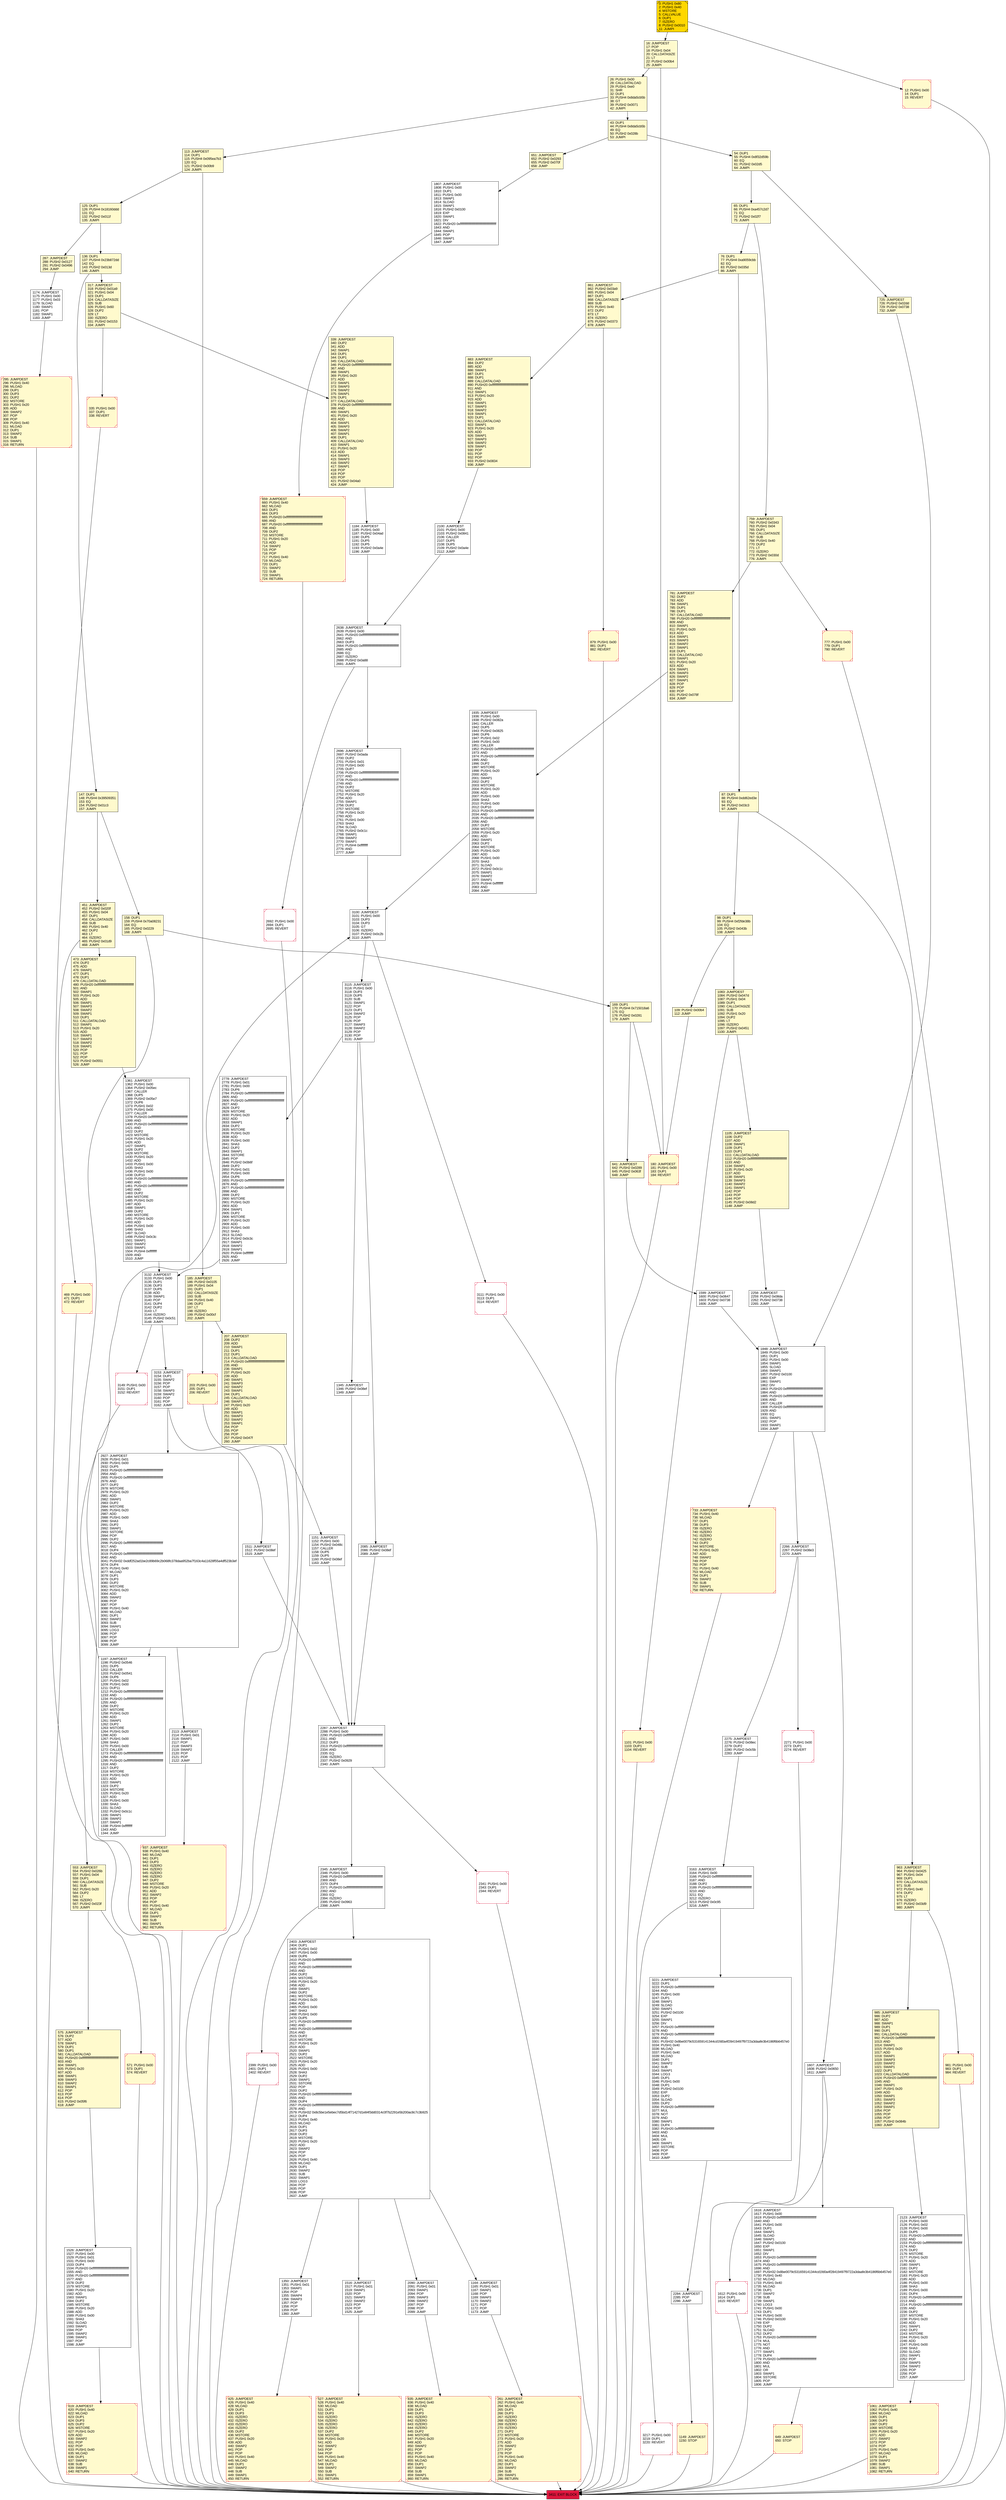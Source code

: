 digraph G {
bgcolor=transparent rankdir=UD;
node [shape=box style=filled color=black fillcolor=white fontname=arial fontcolor=black];
781 [label="781: JUMPDEST\l782: DUP2\l783: ADD\l784: SWAP1\l785: DUP1\l786: DUP1\l787: CALLDATALOAD\l788: PUSH20 0xffffffffffffffffffffffffffffffffffffffff\l809: AND\l810: SWAP1\l811: PUSH1 0x20\l813: ADD\l814: SWAP1\l815: SWAP3\l816: SWAP2\l817: SWAP1\l818: DUP1\l819: CALLDATALOAD\l820: SWAP1\l821: PUSH1 0x20\l823: ADD\l824: SWAP1\l825: SWAP3\l826: SWAP2\l827: SWAP1\l828: POP\l829: POP\l830: POP\l831: PUSH2 0x078f\l834: JUMP\l" fillcolor=lemonchiffon ];
759 [label="759: JUMPDEST\l760: PUSH2 0x0343\l763: PUSH1 0x04\l765: DUP1\l766: CALLDATASIZE\l767: SUB\l768: PUSH1 0x40\l770: DUP2\l771: LT\l772: ISZERO\l773: PUSH2 0x030d\l776: JUMPI\l" fillcolor=lemonchiffon ];
3100 [label="3100: JUMPDEST\l3101: PUSH1 0x00\l3103: DUP3\l3104: DUP3\l3105: GT\l3106: ISZERO\l3107: PUSH2 0x0c2b\l3110: JUMPI\l" ];
1526 [label="1526: JUMPDEST\l1527: PUSH1 0x00\l1529: PUSH1 0x01\l1531: PUSH1 0x00\l1533: DUP4\l1534: PUSH20 0xffffffffffffffffffffffffffffffffffffffff\l1555: AND\l1556: PUSH20 0xffffffffffffffffffffffffffffffffffffffff\l1577: AND\l1578: DUP2\l1579: MSTORE\l1580: PUSH1 0x20\l1582: ADD\l1583: SWAP1\l1584: DUP2\l1585: MSTORE\l1586: PUSH1 0x20\l1588: ADD\l1589: PUSH1 0x00\l1591: SHA3\l1592: SLOAD\l1593: SWAP1\l1594: POP\l1595: SWAP2\l1596: SWAP1\l1597: POP\l1598: JUMP\l" ];
0 [label="0: PUSH1 0x80\l2: PUSH1 0x40\l4: MSTORE\l5: CALLVALUE\l6: DUP1\l7: ISZERO\l8: PUSH2 0x0010\l11: JUMPI\l" fillcolor=lemonchiffon shape=Msquare fillcolor=gold ];
54 [label="54: DUP1\l55: PUSH4 0x8f32d59b\l60: EQ\l61: PUSH2 0x02d5\l64: JUMPI\l" fillcolor=lemonchiffon ];
2778 [label="2778: JUMPDEST\l2779: PUSH1 0x01\l2781: PUSH1 0x00\l2783: DUP6\l2784: PUSH20 0xffffffffffffffffffffffffffffffffffffffff\l2805: AND\l2806: PUSH20 0xffffffffffffffffffffffffffffffffffffffff\l2827: AND\l2828: DUP2\l2829: MSTORE\l2830: PUSH1 0x20\l2832: ADD\l2833: SWAP1\l2834: DUP2\l2835: MSTORE\l2836: PUSH1 0x20\l2838: ADD\l2839: PUSH1 0x00\l2841: SHA3\l2842: DUP2\l2843: SWAP1\l2844: SSTORE\l2845: POP\l2846: PUSH2 0x0b6f\l2849: DUP2\l2850: PUSH1 0x01\l2852: PUSH1 0x00\l2854: DUP6\l2855: PUSH20 0xffffffffffffffffffffffffffffffffffffffff\l2876: AND\l2877: PUSH20 0xffffffffffffffffffffffffffffffffffffffff\l2898: AND\l2899: DUP2\l2900: MSTORE\l2901: PUSH1 0x20\l2903: ADD\l2904: SWAP1\l2905: DUP2\l2906: MSTORE\l2907: PUSH1 0x20\l2909: ADD\l2910: PUSH1 0x00\l2912: SHA3\l2913: SLOAD\l2914: PUSH2 0x0c3c\l2917: SWAP1\l2918: SWAP2\l2919: SWAP1\l2920: PUSH4 0xffffffff\l2925: AND\l2926: JUMP\l" ];
649 [label="649: JUMPDEST\l650: STOP\l" fillcolor=lemonchiffon shape=Msquare color=crimson ];
2266 [label="2266: JUMPDEST\l2267: PUSH2 0x08e3\l2270: JUMPI\l" ];
2692 [label="2692: PUSH1 0x00\l2694: DUP1\l2695: REVERT\l" shape=Msquare color=crimson ];
1935 [label="1935: JUMPDEST\l1936: PUSH1 0x00\l1938: PUSH2 0x082a\l1941: CALLER\l1942: DUP5\l1943: PUSH2 0x0825\l1946: DUP6\l1947: PUSH1 0x02\l1949: PUSH1 0x00\l1951: CALLER\l1952: PUSH20 0xffffffffffffffffffffffffffffffffffffffff\l1973: AND\l1974: PUSH20 0xffffffffffffffffffffffffffffffffffffffff\l1995: AND\l1996: DUP2\l1997: MSTORE\l1998: PUSH1 0x20\l2000: ADD\l2001: SWAP1\l2002: DUP2\l2003: MSTORE\l2004: PUSH1 0x20\l2006: ADD\l2007: PUSH1 0x00\l2009: SHA3\l2010: PUSH1 0x00\l2012: DUP10\l2013: PUSH20 0xffffffffffffffffffffffffffffffffffffffff\l2034: AND\l2035: PUSH20 0xffffffffffffffffffffffffffffffffffffffff\l2056: AND\l2057: DUP2\l2058: MSTORE\l2059: PUSH1 0x20\l2061: ADD\l2062: SWAP1\l2063: DUP2\l2064: MSTORE\l2065: PUSH1 0x20\l2067: ADD\l2068: PUSH1 0x00\l2070: SHA3\l2071: SLOAD\l2072: PUSH2 0x0c1c\l2075: SWAP1\l2076: SWAP2\l2077: SWAP1\l2078: PUSH4 0xffffffff\l2083: AND\l2084: JUMP\l" ];
1164 [label="1164: JUMPDEST\l1165: PUSH1 0x01\l1167: SWAP1\l1168: POP\l1169: SWAP3\l1170: SWAP2\l1171: POP\l1172: POP\l1173: JUMP\l" ];
651 [label="651: JUMPDEST\l652: PUSH2 0x0293\l655: PUSH2 0x070f\l658: JUMP\l" fillcolor=lemonchiffon ];
158 [label="158: DUP1\l159: PUSH4 0x70a08231\l164: EQ\l165: PUSH2 0x0229\l168: JUMPI\l" fillcolor=lemonchiffon ];
2927 [label="2927: JUMPDEST\l2928: PUSH1 0x01\l2930: PUSH1 0x00\l2932: DUP5\l2933: PUSH20 0xffffffffffffffffffffffffffffffffffffffff\l2954: AND\l2955: PUSH20 0xffffffffffffffffffffffffffffffffffffffff\l2976: AND\l2977: DUP2\l2978: MSTORE\l2979: PUSH1 0x20\l2981: ADD\l2982: SWAP1\l2983: DUP2\l2984: MSTORE\l2985: PUSH1 0x20\l2987: ADD\l2988: PUSH1 0x00\l2990: SHA3\l2991: DUP2\l2992: SWAP1\l2993: SSTORE\l2994: POP\l2995: DUP2\l2996: PUSH20 0xffffffffffffffffffffffffffffffffffffffff\l3017: AND\l3018: DUP4\l3019: PUSH20 0xffffffffffffffffffffffffffffffffffffffff\l3040: AND\l3041: PUSH32 0xddf252ad1be2c89b69c2b068fc378daa952ba7f163c4a11628f55a4df523b3ef\l3074: DUP4\l3075: PUSH1 0x40\l3077: MLOAD\l3078: DUP1\l3079: DUP3\l3080: DUP2\l3081: MSTORE\l3082: PUSH1 0x20\l3084: ADD\l3085: SWAP2\l3086: POP\l3087: POP\l3088: PUSH1 0x40\l3090: MLOAD\l3091: DUP1\l3092: SWAP2\l3093: SUB\l3094: SWAP1\l3095: LOG3\l3096: POP\l3097: POP\l3098: POP\l3099: JUMP\l" ];
87 [label="87: DUP1\l88: PUSH4 0xdd62ed3e\l93: EQ\l94: PUSH2 0x03c3\l97: JUMPI\l" fillcolor=lemonchiffon ];
3217 [label="3217: PUSH1 0x00\l3219: DUP1\l3220: REVERT\l" shape=Msquare color=crimson ];
527 [label="527: JUMPDEST\l528: PUSH1 0x40\l530: MLOAD\l531: DUP1\l532: DUP3\l533: ISZERO\l534: ISZERO\l535: ISZERO\l536: ISZERO\l537: DUP2\l538: MSTORE\l539: PUSH1 0x20\l541: ADD\l542: SWAP2\l543: POP\l544: POP\l545: PUSH1 0x40\l547: MLOAD\l548: DUP1\l549: SWAP2\l550: SUB\l551: SWAP1\l552: RETURN\l" fillcolor=lemonchiffon shape=Msquare color=crimson ];
2345 [label="2345: JUMPDEST\l2346: PUSH1 0x00\l2348: PUSH20 0xffffffffffffffffffffffffffffffffffffffff\l2369: AND\l2370: DUP4\l2371: PUSH20 0xffffffffffffffffffffffffffffffffffffffff\l2392: AND\l2393: EQ\l2394: ISZERO\l2395: PUSH2 0x0963\l2398: JUMPI\l" ];
1345 [label="1345: JUMPDEST\l1346: PUSH2 0x08ef\l1349: JUMP\l" ];
261 [label="261: JUMPDEST\l262: PUSH1 0x40\l264: MLOAD\l265: DUP1\l266: DUP3\l267: ISZERO\l268: ISZERO\l269: ISZERO\l270: ISZERO\l271: DUP2\l272: MSTORE\l273: PUSH1 0x20\l275: ADD\l276: SWAP2\l277: POP\l278: POP\l279: PUSH1 0x40\l281: MLOAD\l282: DUP1\l283: SWAP2\l284: SUB\l285: SWAP1\l286: RETURN\l" fillcolor=lemonchiffon shape=Msquare color=crimson ];
207 [label="207: JUMPDEST\l208: DUP2\l209: ADD\l210: SWAP1\l211: DUP1\l212: DUP1\l213: CALLDATALOAD\l214: PUSH20 0xffffffffffffffffffffffffffffffffffffffff\l235: AND\l236: SWAP1\l237: PUSH1 0x20\l239: ADD\l240: SWAP1\l241: SWAP3\l242: SWAP2\l243: SWAP1\l244: DUP1\l245: CALLDATALOAD\l246: SWAP1\l247: PUSH1 0x20\l249: ADD\l250: SWAP1\l251: SWAP3\l252: SWAP2\l253: SWAP1\l254: POP\l255: POP\l256: POP\l257: PUSH2 0x047f\l260: JUMP\l" fillcolor=lemonchiffon ];
1151 [label="1151: JUMPDEST\l1152: PUSH1 0x00\l1154: PUSH2 0x048c\l1157: CALLER\l1158: DUP5\l1159: DUP5\l1160: PUSH2 0x08ef\l1163: JUMP\l" ];
3153 [label="3153: JUMPDEST\l3154: DUP1\l3155: SWAP2\l3156: POP\l3157: POP\l3158: SWAP3\l3159: SWAP2\l3160: POP\l3161: POP\l3162: JUMP\l" ];
1350 [label="1350: JUMPDEST\l1351: PUSH1 0x01\l1353: SWAP1\l1354: POP\l1355: SWAP4\l1356: SWAP3\l1357: POP\l1358: POP\l1359: POP\l1360: JUMP\l" ];
185 [label="185: JUMPDEST\l186: PUSH2 0x0105\l189: PUSH1 0x04\l191: DUP1\l192: CALLDATASIZE\l193: SUB\l194: PUSH1 0x40\l196: DUP2\l197: LT\l198: ISZERO\l199: PUSH2 0x00cf\l202: JUMPI\l" fillcolor=lemonchiffon ];
43 [label="43: DUP1\l44: PUSH4 0x8da5cb5b\l49: EQ\l50: PUSH2 0x028b\l53: JUMPI\l" fillcolor=lemonchiffon ];
2287 [label="2287: JUMPDEST\l2288: PUSH1 0x00\l2290: PUSH20 0xffffffffffffffffffffffffffffffffffffffff\l2311: AND\l2312: DUP3\l2313: PUSH20 0xffffffffffffffffffffffffffffffffffffffff\l2334: AND\l2335: EQ\l2336: ISZERO\l2337: PUSH2 0x0929\l2340: JUMPI\l" ];
2638 [label="2638: JUMPDEST\l2639: PUSH1 0x00\l2641: PUSH20 0xffffffffffffffffffffffffffffffffffffffff\l2662: AND\l2663: DUP3\l2664: PUSH20 0xffffffffffffffffffffffffffffffffffffffff\l2685: AND\l2686: EQ\l2687: ISZERO\l2688: PUSH2 0x0a88\l2691: JUMPI\l" ];
1516 [label="1516: JUMPDEST\l1517: PUSH1 0x01\l1519: SWAP1\l1520: POP\l1521: SWAP3\l1522: SWAP2\l1523: POP\l1524: POP\l1525: JUMP\l" ];
2100 [label="2100: JUMPDEST\l2101: PUSH1 0x00\l2103: PUSH2 0x0841\l2106: CALLER\l2107: DUP5\l2108: DUP5\l2109: PUSH2 0x0a4e\l2112: JUMP\l" ];
3411 [label="3411: EXIT BLOCK\l" fillcolor=crimson ];
2085 [label="2085: JUMPDEST\l2086: PUSH2 0x08ef\l2089: JUMP\l" ];
339 [label="339: JUMPDEST\l340: DUP2\l341: ADD\l342: SWAP1\l343: DUP1\l344: DUP1\l345: CALLDATALOAD\l346: PUSH20 0xffffffffffffffffffffffffffffffffffffffff\l367: AND\l368: SWAP1\l369: PUSH1 0x20\l371: ADD\l372: SWAP1\l373: SWAP3\l374: SWAP2\l375: SWAP1\l376: DUP1\l377: CALLDATALOAD\l378: PUSH20 0xffffffffffffffffffffffffffffffffffffffff\l399: AND\l400: SWAP1\l401: PUSH1 0x20\l403: ADD\l404: SWAP1\l405: SWAP3\l406: SWAP2\l407: SWAP1\l408: DUP1\l409: CALLDATALOAD\l410: SWAP1\l411: PUSH1 0x20\l413: ADD\l414: SWAP1\l415: SWAP3\l416: SWAP2\l417: SWAP1\l418: POP\l419: POP\l420: POP\l421: PUSH2 0x04a0\l424: JUMP\l" fillcolor=lemonchiffon ];
451 [label="451: JUMPDEST\l452: PUSH2 0x020f\l455: PUSH1 0x04\l457: DUP1\l458: CALLDATASIZE\l459: SUB\l460: PUSH1 0x40\l462: DUP2\l463: LT\l464: ISZERO\l465: PUSH2 0x01d9\l468: JUMPI\l" fillcolor=lemonchiffon ];
203 [label="203: PUSH1 0x00\l205: DUP1\l206: REVERT\l" fillcolor=lemonchiffon shape=Msquare color=crimson ];
1105 [label="1105: JUMPDEST\l1106: DUP2\l1107: ADD\l1108: SWAP1\l1109: DUP1\l1110: DUP1\l1111: CALLDATALOAD\l1112: PUSH20 0xffffffffffffffffffffffffffffffffffffffff\l1133: AND\l1134: SWAP1\l1135: PUSH1 0x20\l1137: ADD\l1138: SWAP1\l1139: SWAP3\l1140: SWAP2\l1141: SWAP1\l1142: POP\l1143: POP\l1144: POP\l1145: PUSH2 0x08d2\l1148: JUMP\l" fillcolor=lemonchiffon ];
16 [label="16: JUMPDEST\l17: POP\l18: PUSH1 0x04\l20: CALLDATASIZE\l21: LT\l22: PUSH2 0x00b4\l25: JUMPI\l" fillcolor=lemonchiffon ];
963 [label="963: JUMPDEST\l964: PUSH2 0x0425\l967: PUSH1 0x04\l969: DUP1\l970: CALLDATASIZE\l971: SUB\l972: PUSH1 0x40\l974: DUP2\l975: LT\l976: ISZERO\l977: PUSH2 0x03d9\l980: JUMPI\l" fillcolor=lemonchiffon ];
469 [label="469: PUSH1 0x00\l471: DUP1\l472: REVERT\l" fillcolor=lemonchiffon shape=Msquare color=crimson ];
981 [label="981: PUSH1 0x00\l983: DUP1\l984: REVERT\l" fillcolor=lemonchiffon shape=Msquare color=crimson ];
3115 [label="3115: JUMPDEST\l3116: PUSH1 0x00\l3118: DUP3\l3119: DUP5\l3120: SUB\l3121: SWAP1\l3122: POP\l3123: DUP1\l3124: SWAP2\l3125: POP\l3126: POP\l3127: SWAP3\l3128: SWAP2\l3129: POP\l3130: POP\l3131: JUMP\l" ];
65 [label="65: DUP1\l66: PUSH4 0xa457c2d7\l71: EQ\l72: PUSH2 0x02f7\l75: JUMPI\l" fillcolor=lemonchiffon ];
1184 [label="1184: JUMPDEST\l1185: PUSH1 0x00\l1187: PUSH2 0x04ad\l1190: DUP5\l1191: DUP5\l1192: DUP5\l1193: PUSH2 0x0a4e\l1196: JUMP\l" ];
1607 [label="1607: JUMPDEST\l1608: PUSH2 0x0650\l1611: JUMPI\l" ];
2271 [label="2271: PUSH1 0x00\l2273: DUP1\l2274: REVERT\l" shape=Msquare color=crimson ];
835 [label="835: JUMPDEST\l836: PUSH1 0x40\l838: MLOAD\l839: DUP1\l840: DUP3\l841: ISZERO\l842: ISZERO\l843: ISZERO\l844: ISZERO\l845: DUP2\l846: MSTORE\l847: PUSH1 0x20\l849: ADD\l850: SWAP2\l851: POP\l852: POP\l853: PUSH1 0x40\l855: MLOAD\l856: DUP1\l857: SWAP2\l858: SUB\l859: SWAP1\l860: RETURN\l" fillcolor=lemonchiffon shape=Msquare color=crimson ];
1616 [label="1616: JUMPDEST\l1617: PUSH1 0x00\l1619: PUSH20 0xffffffffffffffffffffffffffffffffffffffff\l1640: AND\l1641: PUSH1 0x00\l1643: DUP1\l1644: SWAP1\l1645: SLOAD\l1646: SWAP1\l1647: PUSH2 0x0100\l1650: EXP\l1651: SWAP1\l1652: DIV\l1653: PUSH20 0xffffffffffffffffffffffffffffffffffffffff\l1674: AND\l1675: PUSH20 0xffffffffffffffffffffffffffffffffffffffff\l1696: AND\l1697: PUSH32 0x8be0079c531659141344cd1fd0a4f28419497f9722a3daafe3b4186f6b6457e0\l1730: PUSH1 0x40\l1732: MLOAD\l1733: PUSH1 0x40\l1735: MLOAD\l1736: DUP1\l1737: SWAP2\l1738: SUB\l1739: SWAP1\l1740: LOG3\l1741: PUSH1 0x00\l1743: DUP1\l1744: PUSH1 0x00\l1746: PUSH2 0x0100\l1749: EXP\l1750: DUP2\l1751: SLOAD\l1752: DUP2\l1753: PUSH20 0xffffffffffffffffffffffffffffffffffffffff\l1774: MUL\l1775: NOT\l1776: AND\l1777: SWAP1\l1778: DUP4\l1779: PUSH20 0xffffffffffffffffffffffffffffffffffffffff\l1800: AND\l1801: MUL\l1802: OR\l1803: SWAP1\l1804: SSTORE\l1805: POP\l1806: JUMP\l" ];
169 [label="169: DUP1\l170: PUSH4 0x715018a6\l175: EQ\l176: PUSH2 0x0281\l179: JUMPI\l" fillcolor=lemonchiffon ];
2090 [label="2090: JUMPDEST\l2091: PUSH1 0x01\l2093: SWAP1\l2094: POP\l2095: SWAP3\l2096: SWAP2\l2097: POP\l2098: POP\l2099: JUMP\l" ];
2696 [label="2696: JUMPDEST\l2697: PUSH2 0x0ada\l2700: DUP2\l2701: PUSH1 0x01\l2703: PUSH1 0x00\l2705: DUP7\l2706: PUSH20 0xffffffffffffffffffffffffffffffffffffffff\l2727: AND\l2728: PUSH20 0xffffffffffffffffffffffffffffffffffffffff\l2749: AND\l2750: DUP2\l2751: MSTORE\l2752: PUSH1 0x20\l2754: ADD\l2755: SWAP1\l2756: DUP2\l2757: MSTORE\l2758: PUSH1 0x20\l2760: ADD\l2761: PUSH1 0x00\l2763: SHA3\l2764: SLOAD\l2765: PUSH2 0x0c1c\l2768: SWAP1\l2769: SWAP2\l2770: SWAP1\l2771: PUSH4 0xffffffff\l2776: AND\l2777: JUMP\l" ];
98 [label="98: DUP1\l99: PUSH4 0xf2fde38b\l104: EQ\l105: PUSH2 0x043b\l108: JUMPI\l" fillcolor=lemonchiffon ];
2341 [label="2341: PUSH1 0x00\l2343: DUP1\l2344: REVERT\l" shape=Msquare color=crimson ];
1848 [label="1848: JUMPDEST\l1849: PUSH1 0x00\l1851: DUP1\l1852: PUSH1 0x00\l1854: SWAP1\l1855: SLOAD\l1856: SWAP1\l1857: PUSH2 0x0100\l1860: EXP\l1861: SWAP1\l1862: DIV\l1863: PUSH20 0xffffffffffffffffffffffffffffffffffffffff\l1884: AND\l1885: PUSH20 0xffffffffffffffffffffffffffffffffffffffff\l1906: AND\l1907: CALLER\l1908: PUSH20 0xffffffffffffffffffffffffffffffffffffffff\l1929: AND\l1930: EQ\l1931: SWAP1\l1932: POP\l1933: SWAP1\l1934: JUMP\l" ];
3111 [label="3111: PUSH1 0x00\l3113: DUP1\l3114: REVERT\l" shape=Msquare color=crimson ];
109 [label="109: PUSH2 0x00b4\l112: JUMP\l" fillcolor=lemonchiffon ];
575 [label="575: JUMPDEST\l576: DUP2\l577: ADD\l578: SWAP1\l579: DUP1\l580: DUP1\l581: CALLDATALOAD\l582: PUSH20 0xffffffffffffffffffffffffffffffffffffffff\l603: AND\l604: SWAP1\l605: PUSH1 0x20\l607: ADD\l608: SWAP1\l609: SWAP3\l610: SWAP2\l611: SWAP1\l612: POP\l613: POP\l614: POP\l615: PUSH2 0x05f6\l618: JUMP\l" fillcolor=lemonchiffon ];
861 [label="861: JUMPDEST\l862: PUSH2 0x03a9\l865: PUSH1 0x04\l867: DUP1\l868: CALLDATASIZE\l869: SUB\l870: PUSH1 0x40\l872: DUP2\l873: LT\l874: ISZERO\l875: PUSH2 0x0373\l878: JUMPI\l" fillcolor=lemonchiffon ];
113 [label="113: JUMPDEST\l114: DUP1\l115: PUSH4 0x095ea7b3\l120: EQ\l121: PUSH2 0x00b9\l124: JUMPI\l" fillcolor=lemonchiffon ];
1511 [label="1511: JUMPDEST\l1512: PUSH2 0x08ef\l1515: JUMP\l" ];
295 [label="295: JUMPDEST\l296: PUSH1 0x40\l298: MLOAD\l299: DUP1\l300: DUP3\l301: DUP2\l302: MSTORE\l303: PUSH1 0x20\l305: ADD\l306: SWAP2\l307: POP\l308: POP\l309: PUSH1 0x40\l311: MLOAD\l312: DUP1\l313: SWAP2\l314: SUB\l315: SWAP1\l316: RETURN\l" fillcolor=lemonchiffon shape=Msquare color=crimson ];
425 [label="425: JUMPDEST\l426: PUSH1 0x40\l428: MLOAD\l429: DUP1\l430: DUP3\l431: ISZERO\l432: ISZERO\l433: ISZERO\l434: ISZERO\l435: DUP2\l436: MSTORE\l437: PUSH1 0x20\l439: ADD\l440: SWAP2\l441: POP\l442: POP\l443: PUSH1 0x40\l445: MLOAD\l446: DUP1\l447: SWAP2\l448: SUB\l449: SWAP1\l450: RETURN\l" fillcolor=lemonchiffon shape=Msquare color=crimson ];
937 [label="937: JUMPDEST\l938: PUSH1 0x40\l940: MLOAD\l941: DUP1\l942: DUP3\l943: ISZERO\l944: ISZERO\l945: ISZERO\l946: ISZERO\l947: DUP2\l948: MSTORE\l949: PUSH1 0x20\l951: ADD\l952: SWAP2\l953: POP\l954: POP\l955: PUSH1 0x40\l957: MLOAD\l958: DUP1\l959: SWAP2\l960: SUB\l961: SWAP1\l962: RETURN\l" fillcolor=lemonchiffon shape=Msquare color=crimson ];
1061 [label="1061: JUMPDEST\l1062: PUSH1 0x40\l1064: MLOAD\l1065: DUP1\l1066: DUP3\l1067: DUP2\l1068: MSTORE\l1069: PUSH1 0x20\l1071: ADD\l1072: SWAP2\l1073: POP\l1074: POP\l1075: PUSH1 0x40\l1077: MLOAD\l1078: DUP1\l1079: SWAP2\l1080: SUB\l1081: SWAP1\l1082: RETURN\l" fillcolor=lemonchiffon shape=Msquare color=crimson ];
76 [label="76: DUP1\l77: PUSH4 0xa9059cbb\l82: EQ\l83: PUSH2 0x035d\l86: JUMPI\l" fillcolor=lemonchiffon ];
1083 [label="1083: JUMPDEST\l1084: PUSH2 0x047d\l1087: PUSH1 0x04\l1089: DUP1\l1090: CALLDATASIZE\l1091: SUB\l1092: PUSH1 0x20\l1094: DUP2\l1095: LT\l1096: ISZERO\l1097: PUSH2 0x0451\l1100: JUMPI\l" fillcolor=lemonchiffon ];
571 [label="571: PUSH1 0x00\l573: DUP1\l574: REVERT\l" fillcolor=lemonchiffon shape=Msquare color=crimson ];
1807 [label="1807: JUMPDEST\l1808: PUSH1 0x00\l1810: DUP1\l1811: PUSH1 0x00\l1813: SWAP1\l1814: SLOAD\l1815: SWAP1\l1816: PUSH2 0x0100\l1819: EXP\l1820: SWAP1\l1821: DIV\l1822: PUSH20 0xffffffffffffffffffffffffffffffffffffffff\l1843: AND\l1844: SWAP1\l1845: POP\l1846: SWAP1\l1847: JUMP\l" ];
2403 [label="2403: JUMPDEST\l2404: DUP1\l2405: PUSH1 0x02\l2407: PUSH1 0x00\l2409: DUP6\l2410: PUSH20 0xffffffffffffffffffffffffffffffffffffffff\l2431: AND\l2432: PUSH20 0xffffffffffffffffffffffffffffffffffffffff\l2453: AND\l2454: DUP2\l2455: MSTORE\l2456: PUSH1 0x20\l2458: ADD\l2459: SWAP1\l2460: DUP2\l2461: MSTORE\l2462: PUSH1 0x20\l2464: ADD\l2465: PUSH1 0x00\l2467: SHA3\l2468: PUSH1 0x00\l2470: DUP5\l2471: PUSH20 0xffffffffffffffffffffffffffffffffffffffff\l2492: AND\l2493: PUSH20 0xffffffffffffffffffffffffffffffffffffffff\l2514: AND\l2515: DUP2\l2516: MSTORE\l2517: PUSH1 0x20\l2519: ADD\l2520: SWAP1\l2521: DUP2\l2522: MSTORE\l2523: PUSH1 0x20\l2525: ADD\l2526: PUSH1 0x00\l2528: SHA3\l2529: DUP2\l2530: SWAP1\l2531: SSTORE\l2532: POP\l2533: DUP2\l2534: PUSH20 0xffffffffffffffffffffffffffffffffffffffff\l2555: AND\l2556: DUP4\l2557: PUSH20 0xffffffffffffffffffffffffffffffffffffffff\l2578: AND\l2579: PUSH32 0x8c5be1e5ebec7d5bd14f71427d1e84f3dd0314c0f7b2291e5b200ac8c7c3b925\l2612: DUP4\l2613: PUSH1 0x40\l2615: MLOAD\l2616: DUP1\l2617: DUP3\l2618: DUP2\l2619: MSTORE\l2620: PUSH1 0x20\l2622: ADD\l2623: SWAP2\l2624: POP\l2625: POP\l2626: PUSH1 0x40\l2628: MLOAD\l2629: DUP1\l2630: SWAP2\l2631: SUB\l2632: SWAP1\l2633: LOG3\l2634: POP\l2635: POP\l2636: POP\l2637: JUMP\l" ];
883 [label="883: JUMPDEST\l884: DUP2\l885: ADD\l886: SWAP1\l887: DUP1\l888: DUP1\l889: CALLDATALOAD\l890: PUSH20 0xffffffffffffffffffffffffffffffffffffffff\l911: AND\l912: SWAP1\l913: PUSH1 0x20\l915: ADD\l916: SWAP1\l917: SWAP3\l918: SWAP2\l919: SWAP1\l920: DUP1\l921: CALLDATALOAD\l922: SWAP1\l923: PUSH1 0x20\l925: ADD\l926: SWAP1\l927: SWAP3\l928: SWAP2\l929: SWAP1\l930: POP\l931: POP\l932: POP\l933: PUSH2 0x0834\l936: JUMP\l" fillcolor=lemonchiffon ];
641 [label="641: JUMPDEST\l642: PUSH2 0x0289\l645: PUSH2 0x063f\l648: JUMP\l" fillcolor=lemonchiffon ];
317 [label="317: JUMPDEST\l318: PUSH2 0x01a9\l321: PUSH1 0x04\l323: DUP1\l324: CALLDATASIZE\l325: SUB\l326: PUSH1 0x60\l328: DUP2\l329: LT\l330: ISZERO\l331: PUSH2 0x0153\l334: JUMPI\l" fillcolor=lemonchiffon ];
777 [label="777: PUSH1 0x00\l779: DUP1\l780: REVERT\l" fillcolor=lemonchiffon shape=Msquare color=crimson ];
985 [label="985: JUMPDEST\l986: DUP2\l987: ADD\l988: SWAP1\l989: DUP1\l990: DUP1\l991: CALLDATALOAD\l992: PUSH20 0xffffffffffffffffffffffffffffffffffffffff\l1013: AND\l1014: SWAP1\l1015: PUSH1 0x20\l1017: ADD\l1018: SWAP1\l1019: SWAP3\l1020: SWAP2\l1021: SWAP1\l1022: DUP1\l1023: CALLDATALOAD\l1024: PUSH20 0xffffffffffffffffffffffffffffffffffffffff\l1045: AND\l1046: SWAP1\l1047: PUSH1 0x20\l1049: ADD\l1050: SWAP1\l1051: SWAP3\l1052: SWAP2\l1053: SWAP1\l1054: POP\l1055: POP\l1056: POP\l1057: PUSH2 0x084b\l1060: JUMP\l" fillcolor=lemonchiffon ];
12 [label="12: PUSH1 0x00\l14: DUP1\l15: REVERT\l" fillcolor=lemonchiffon shape=Msquare color=crimson ];
180 [label="180: JUMPDEST\l181: PUSH1 0x00\l183: DUP1\l184: REVERT\l" fillcolor=lemonchiffon shape=Msquare color=crimson ];
1197 [label="1197: JUMPDEST\l1198: PUSH2 0x0546\l1201: DUP5\l1202: CALLER\l1203: PUSH2 0x0541\l1206: DUP6\l1207: PUSH1 0x02\l1209: PUSH1 0x00\l1211: DUP11\l1212: PUSH20 0xffffffffffffffffffffffffffffffffffffffff\l1233: AND\l1234: PUSH20 0xffffffffffffffffffffffffffffffffffffffff\l1255: AND\l1256: DUP2\l1257: MSTORE\l1258: PUSH1 0x20\l1260: ADD\l1261: SWAP1\l1262: DUP2\l1263: MSTORE\l1264: PUSH1 0x20\l1266: ADD\l1267: PUSH1 0x00\l1269: SHA3\l1270: PUSH1 0x00\l1272: CALLER\l1273: PUSH20 0xffffffffffffffffffffffffffffffffffffffff\l1294: AND\l1295: PUSH20 0xffffffffffffffffffffffffffffffffffffffff\l1316: AND\l1317: DUP2\l1318: MSTORE\l1319: PUSH1 0x20\l1321: ADD\l1322: SWAP1\l1323: DUP2\l1324: MSTORE\l1325: PUSH1 0x20\l1327: ADD\l1328: PUSH1 0x00\l1330: SHA3\l1331: SLOAD\l1332: PUSH2 0x0c1c\l1335: SWAP1\l1336: SWAP2\l1337: SWAP1\l1338: PUSH4 0xffffffff\l1343: AND\l1344: JUMP\l" ];
659 [label="659: JUMPDEST\l660: PUSH1 0x40\l662: MLOAD\l663: DUP1\l664: DUP3\l665: PUSH20 0xffffffffffffffffffffffffffffffffffffffff\l686: AND\l687: PUSH20 0xffffffffffffffffffffffffffffffffffffffff\l708: AND\l709: DUP2\l710: MSTORE\l711: PUSH1 0x20\l713: ADD\l714: SWAP2\l715: POP\l716: POP\l717: PUSH1 0x40\l719: MLOAD\l720: DUP1\l721: SWAP2\l722: SUB\l723: SWAP1\l724: RETURN\l" fillcolor=lemonchiffon shape=Msquare color=crimson ];
26 [label="26: PUSH1 0x00\l28: CALLDATALOAD\l29: PUSH1 0xe0\l31: SHR\l32: DUP1\l33: PUSH4 0x8da5cb5b\l38: GT\l39: PUSH2 0x0071\l42: JUMPI\l" fillcolor=lemonchiffon ];
473 [label="473: JUMPDEST\l474: DUP2\l475: ADD\l476: SWAP1\l477: DUP1\l478: DUP1\l479: CALLDATALOAD\l480: PUSH20 0xffffffffffffffffffffffffffffffffffffffff\l501: AND\l502: SWAP1\l503: PUSH1 0x20\l505: ADD\l506: SWAP1\l507: SWAP3\l508: SWAP2\l509: SWAP1\l510: DUP1\l511: CALLDATALOAD\l512: SWAP1\l513: PUSH1 0x20\l515: ADD\l516: SWAP1\l517: SWAP3\l518: SWAP2\l519: SWAP1\l520: POP\l521: POP\l522: POP\l523: PUSH2 0x0551\l526: JUMP\l" fillcolor=lemonchiffon ];
725 [label="725: JUMPDEST\l726: PUSH2 0x02dd\l729: PUSH2 0x0738\l732: JUMP\l" fillcolor=lemonchiffon ];
2284 [label="2284: JUMPDEST\l2285: POP\l2286: JUMP\l" ];
879 [label="879: PUSH1 0x00\l881: DUP1\l882: REVERT\l" fillcolor=lemonchiffon shape=Msquare color=crimson ];
136 [label="136: DUP1\l137: PUSH4 0x23b872dd\l142: EQ\l143: PUSH2 0x013d\l146: JUMPI\l" fillcolor=lemonchiffon ];
2123 [label="2123: JUMPDEST\l2124: PUSH1 0x00\l2126: PUSH1 0x02\l2128: PUSH1 0x00\l2130: DUP5\l2131: PUSH20 0xffffffffffffffffffffffffffffffffffffffff\l2152: AND\l2153: PUSH20 0xffffffffffffffffffffffffffffffffffffffff\l2174: AND\l2175: DUP2\l2176: MSTORE\l2177: PUSH1 0x20\l2179: ADD\l2180: SWAP1\l2181: DUP2\l2182: MSTORE\l2183: PUSH1 0x20\l2185: ADD\l2186: PUSH1 0x00\l2188: SHA3\l2189: PUSH1 0x00\l2191: DUP4\l2192: PUSH20 0xffffffffffffffffffffffffffffffffffffffff\l2213: AND\l2214: PUSH20 0xffffffffffffffffffffffffffffffffffffffff\l2235: AND\l2236: DUP2\l2237: MSTORE\l2238: PUSH1 0x20\l2240: ADD\l2241: SWAP1\l2242: DUP2\l2243: MSTORE\l2244: PUSH1 0x20\l2246: ADD\l2247: PUSH1 0x00\l2249: SHA3\l2250: SLOAD\l2251: SWAP1\l2252: POP\l2253: SWAP3\l2254: SWAP2\l2255: POP\l2256: POP\l2257: JUMP\l" ];
3132 [label="3132: JUMPDEST\l3133: PUSH1 0x00\l3135: DUP1\l3136: DUP3\l3137: DUP5\l3138: ADD\l3139: SWAP1\l3140: POP\l3141: DUP4\l3142: DUP2\l3143: LT\l3144: ISZERO\l3145: PUSH2 0x0c51\l3148: JUMPI\l" ];
2275 [label="2275: JUMPDEST\l2276: PUSH2 0x08ec\l2279: DUP2\l2280: PUSH2 0x0c5b\l2283: JUMP\l" ];
619 [label="619: JUMPDEST\l620: PUSH1 0x40\l622: MLOAD\l623: DUP1\l624: DUP3\l625: DUP2\l626: MSTORE\l627: PUSH1 0x20\l629: ADD\l630: SWAP2\l631: POP\l632: POP\l633: PUSH1 0x40\l635: MLOAD\l636: DUP1\l637: SWAP2\l638: SUB\l639: SWAP1\l640: RETURN\l" fillcolor=lemonchiffon shape=Msquare color=crimson ];
147 [label="147: DUP1\l148: PUSH4 0x39509351\l153: EQ\l154: PUSH2 0x01c3\l157: JUMPI\l" fillcolor=lemonchiffon ];
553 [label="553: JUMPDEST\l554: PUSH2 0x026b\l557: PUSH1 0x04\l559: DUP1\l560: CALLDATASIZE\l561: SUB\l562: PUSH1 0x20\l564: DUP2\l565: LT\l566: ISZERO\l567: PUSH2 0x023f\l570: JUMPI\l" fillcolor=lemonchiffon ];
2258 [label="2258: JUMPDEST\l2259: PUSH2 0x08da\l2262: PUSH2 0x0738\l2265: JUMP\l" ];
733 [label="733: JUMPDEST\l734: PUSH1 0x40\l736: MLOAD\l737: DUP1\l738: DUP3\l739: ISZERO\l740: ISZERO\l741: ISZERO\l742: ISZERO\l743: DUP2\l744: MSTORE\l745: PUSH1 0x20\l747: ADD\l748: SWAP2\l749: POP\l750: POP\l751: PUSH1 0x40\l753: MLOAD\l754: DUP1\l755: SWAP2\l756: SUB\l757: SWAP1\l758: RETURN\l" fillcolor=lemonchiffon shape=Msquare color=crimson ];
3221 [label="3221: JUMPDEST\l3222: DUP1\l3223: PUSH20 0xffffffffffffffffffffffffffffffffffffffff\l3244: AND\l3245: PUSH1 0x00\l3247: DUP1\l3248: SWAP1\l3249: SLOAD\l3250: SWAP1\l3251: PUSH2 0x0100\l3254: EXP\l3255: SWAP1\l3256: DIV\l3257: PUSH20 0xffffffffffffffffffffffffffffffffffffffff\l3278: AND\l3279: PUSH20 0xffffffffffffffffffffffffffffffffffffffff\l3300: AND\l3301: PUSH32 0x8be0079c531659141344cd1fd0a4f28419497f9722a3daafe3b4186f6b6457e0\l3334: PUSH1 0x40\l3336: MLOAD\l3337: PUSH1 0x40\l3339: MLOAD\l3340: DUP1\l3341: SWAP2\l3342: SUB\l3343: SWAP1\l3344: LOG3\l3345: DUP1\l3346: PUSH1 0x00\l3348: DUP1\l3349: PUSH2 0x0100\l3352: EXP\l3353: DUP2\l3354: SLOAD\l3355: DUP2\l3356: PUSH20 0xffffffffffffffffffffffffffffffffffffffff\l3377: MUL\l3378: NOT\l3379: AND\l3380: SWAP1\l3381: DUP4\l3382: PUSH20 0xffffffffffffffffffffffffffffffffffffffff\l3403: AND\l3404: MUL\l3405: OR\l3406: SWAP1\l3407: SSTORE\l3408: POP\l3409: POP\l3410: JUMP\l" ];
1149 [label="1149: JUMPDEST\l1150: STOP\l" fillcolor=lemonchiffon shape=Msquare color=crimson ];
2113 [label="2113: JUMPDEST\l2114: PUSH1 0x01\l2116: SWAP1\l2117: POP\l2118: SWAP3\l2119: SWAP2\l2120: POP\l2121: POP\l2122: JUMP\l" ];
1101 [label="1101: PUSH1 0x00\l1103: DUP1\l1104: REVERT\l" fillcolor=lemonchiffon shape=Msquare color=crimson ];
3149 [label="3149: PUSH1 0x00\l3151: DUP1\l3152: REVERT\l" shape=Msquare color=crimson ];
1612 [label="1612: PUSH1 0x00\l1614: DUP1\l1615: REVERT\l" shape=Msquare color=crimson ];
335 [label="335: PUSH1 0x00\l337: DUP1\l338: REVERT\l" fillcolor=lemonchiffon shape=Msquare color=crimson ];
1174 [label="1174: JUMPDEST\l1175: PUSH1 0x00\l1177: PUSH1 0x03\l1179: SLOAD\l1180: SWAP1\l1181: POP\l1182: SWAP1\l1183: JUMP\l" ];
287 [label="287: JUMPDEST\l288: PUSH2 0x0127\l291: PUSH2 0x0496\l294: JUMP\l" fillcolor=lemonchiffon ];
1599 [label="1599: JUMPDEST\l1600: PUSH2 0x0647\l1603: PUSH2 0x0738\l1606: JUMP\l" ];
3163 [label="3163: JUMPDEST\l3164: PUSH1 0x00\l3166: PUSH20 0xffffffffffffffffffffffffffffffffffffffff\l3187: AND\l3188: DUP2\l3189: PUSH20 0xffffffffffffffffffffffffffffffffffffffff\l3210: AND\l3211: EQ\l3212: ISZERO\l3213: PUSH2 0x0c95\l3216: JUMPI\l" ];
125 [label="125: DUP1\l126: PUSH4 0x18160ddd\l131: EQ\l132: PUSH2 0x011f\l135: JUMPI\l" fillcolor=lemonchiffon ];
1361 [label="1361: JUMPDEST\l1362: PUSH1 0x00\l1364: PUSH2 0x05ec\l1367: CALLER\l1368: DUP5\l1369: PUSH2 0x05e7\l1372: DUP6\l1373: PUSH1 0x02\l1375: PUSH1 0x00\l1377: CALLER\l1378: PUSH20 0xffffffffffffffffffffffffffffffffffffffff\l1399: AND\l1400: PUSH20 0xffffffffffffffffffffffffffffffffffffffff\l1421: AND\l1422: DUP2\l1423: MSTORE\l1424: PUSH1 0x20\l1426: ADD\l1427: SWAP1\l1428: DUP2\l1429: MSTORE\l1430: PUSH1 0x20\l1432: ADD\l1433: PUSH1 0x00\l1435: SHA3\l1436: PUSH1 0x00\l1438: DUP10\l1439: PUSH20 0xffffffffffffffffffffffffffffffffffffffff\l1460: AND\l1461: PUSH20 0xffffffffffffffffffffffffffffffffffffffff\l1482: AND\l1483: DUP2\l1484: MSTORE\l1485: PUSH1 0x20\l1487: ADD\l1488: SWAP1\l1489: DUP2\l1490: MSTORE\l1491: PUSH1 0x20\l1493: ADD\l1494: PUSH1 0x00\l1496: SHA3\l1497: SLOAD\l1498: PUSH2 0x0c3c\l1501: SWAP1\l1502: SWAP2\l1503: SWAP1\l1504: PUSH4 0xffffffff\l1509: AND\l1510: JUMP\l" ];
2399 [label="2399: PUSH1 0x00\l2401: DUP1\l2402: REVERT\l" shape=Msquare color=crimson ];
963 -> 981;
125 -> 287;
207 -> 1151;
1607 -> 1616;
759 -> 781;
287 -> 1174;
136 -> 147;
98 -> 109;
2085 -> 2287;
3163 -> 3221;
861 -> 883;
2100 -> 2638;
3153 -> 2927;
76 -> 861;
98 -> 1083;
2403 -> 2090;
451 -> 469;
1164 -> 261;
169 -> 641;
2275 -> 3163;
1361 -> 3132;
2284 -> 1149;
125 -> 136;
781 -> 1935;
469 -> 3411;
981 -> 3411;
185 -> 203;
3115 -> 2085;
339 -> 1184;
835 -> 3411;
3221 -> 2284;
2271 -> 3411;
1935 -> 3100;
169 -> 180;
473 -> 1361;
109 -> 180;
203 -> 3411;
1184 -> 2638;
3132 -> 3149;
553 -> 571;
87 -> 963;
861 -> 879;
2123 -> 1061;
26 -> 113;
317 -> 335;
3115 -> 1345;
725 -> 1848;
649 -> 3411;
553 -> 575;
641 -> 1599;
43 -> 54;
2258 -> 1848;
1807 -> 659;
527 -> 3411;
2266 -> 2271;
2638 -> 2692;
3115 -> 2778;
1616 -> 649;
3217 -> 3411;
54 -> 65;
1174 -> 295;
1848 -> 733;
43 -> 651;
0 -> 16;
261 -> 3411;
1599 -> 1848;
3100 -> 3115;
1345 -> 2287;
1516 -> 527;
136 -> 317;
1083 -> 1101;
2287 -> 2345;
2692 -> 3411;
185 -> 207;
1151 -> 2287;
65 -> 759;
113 -> 125;
985 -> 2123;
2113 -> 937;
26 -> 43;
2696 -> 3100;
619 -> 3411;
3100 -> 3111;
659 -> 3411;
1607 -> 1612;
1848 -> 2266;
575 -> 1526;
879 -> 3411;
2927 -> 1197;
76 -> 87;
2345 -> 2403;
158 -> 169;
451 -> 473;
759 -> 777;
2399 -> 3411;
3153 -> 1511;
1105 -> 2258;
147 -> 451;
651 -> 1807;
733 -> 3411;
0 -> 12;
87 -> 98;
16 -> 26;
1149 -> 3411;
2403 -> 1164;
1197 -> 3100;
335 -> 3411;
1612 -> 3411;
1101 -> 3411;
3149 -> 3411;
2927 -> 2113;
16 -> 180;
3163 -> 3217;
1061 -> 3411;
2638 -> 2696;
425 -> 3411;
937 -> 3411;
295 -> 3411;
2287 -> 2341;
2345 -> 2399;
571 -> 3411;
2266 -> 2275;
883 -> 2100;
113 -> 185;
1526 -> 619;
2778 -> 3132;
54 -> 725;
1511 -> 2287;
1350 -> 425;
3111 -> 3411;
2341 -> 3411;
963 -> 985;
2403 -> 1516;
2403 -> 1350;
180 -> 3411;
3132 -> 3153;
65 -> 76;
1083 -> 1105;
147 -> 158;
158 -> 553;
317 -> 339;
1848 -> 1607;
777 -> 3411;
12 -> 3411;
2090 -> 835;
}